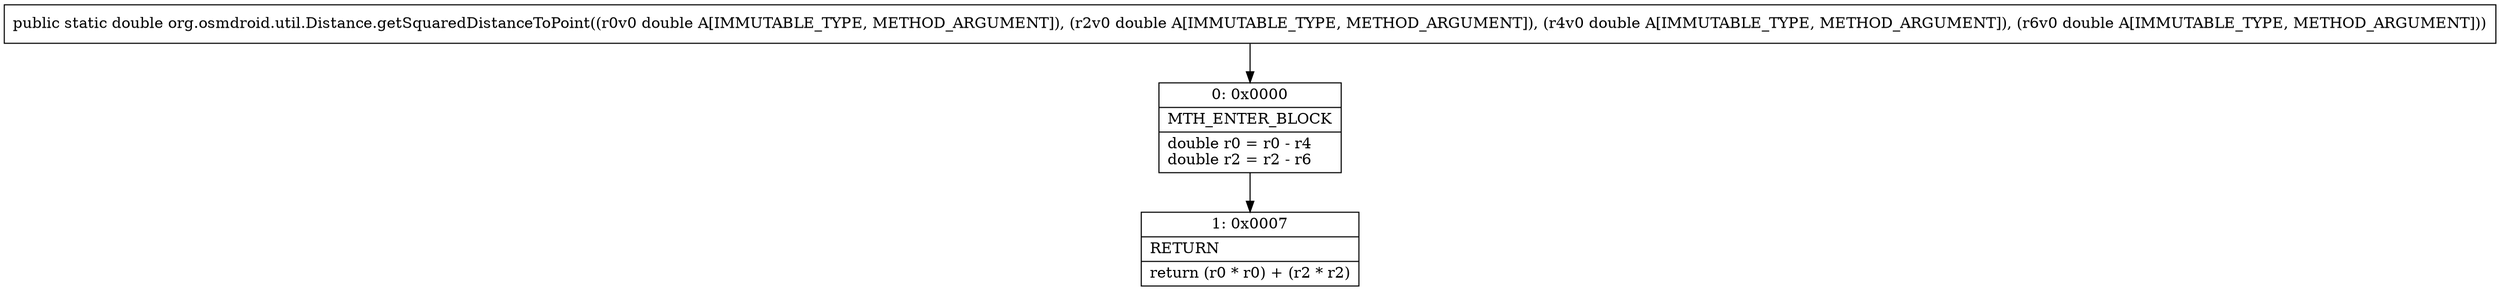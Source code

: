 digraph "CFG fororg.osmdroid.util.Distance.getSquaredDistanceToPoint(DDDD)D" {
Node_0 [shape=record,label="{0\:\ 0x0000|MTH_ENTER_BLOCK\l|double r0 = r0 \- r4\ldouble r2 = r2 \- r6\l}"];
Node_1 [shape=record,label="{1\:\ 0x0007|RETURN\l|return (r0 * r0) + (r2 * r2)\l}"];
MethodNode[shape=record,label="{public static double org.osmdroid.util.Distance.getSquaredDistanceToPoint((r0v0 double A[IMMUTABLE_TYPE, METHOD_ARGUMENT]), (r2v0 double A[IMMUTABLE_TYPE, METHOD_ARGUMENT]), (r4v0 double A[IMMUTABLE_TYPE, METHOD_ARGUMENT]), (r6v0 double A[IMMUTABLE_TYPE, METHOD_ARGUMENT])) }"];
MethodNode -> Node_0;
Node_0 -> Node_1;
}

